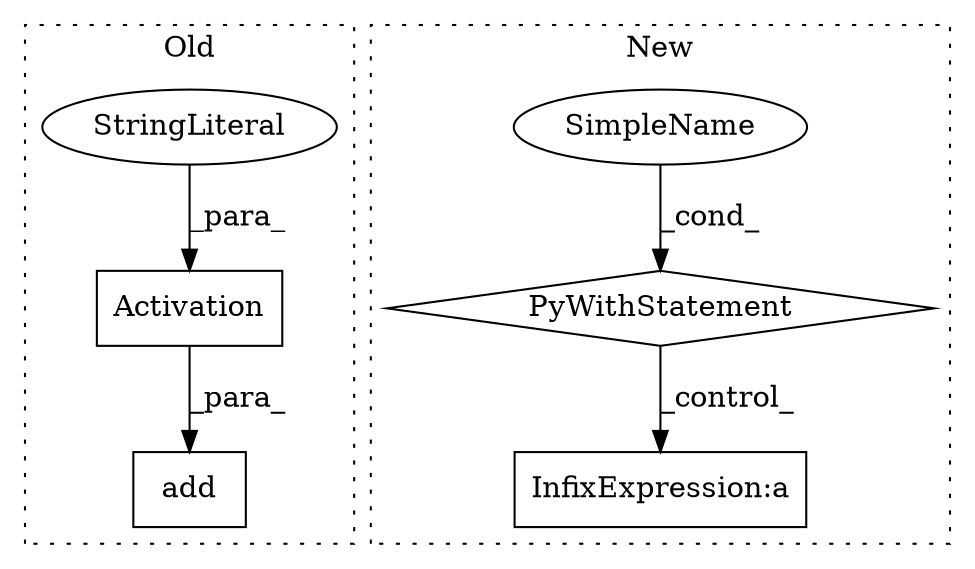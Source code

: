 digraph G {
subgraph cluster0 {
1 [label="Activation" a="32" s="3086,3103" l="11,1" shape="box"];
3 [label="add" a="32" s="3079,3104" l="4,1" shape="box"];
4 [label="StringLiteral" a="45" s="3097" l="6" shape="ellipse"];
label = "Old";
style="dotted";
}
subgraph cluster1 {
2 [label="PyWithStatement" a="104" s="1854,1881" l="10,2" shape="diamond"];
5 [label="InfixExpression:a" a="27" s="1959" l="3" shape="box"];
6 [label="SimpleName" a="42" s="" l="" shape="ellipse"];
label = "New";
style="dotted";
}
1 -> 3 [label="_para_"];
2 -> 5 [label="_control_"];
4 -> 1 [label="_para_"];
6 -> 2 [label="_cond_"];
}